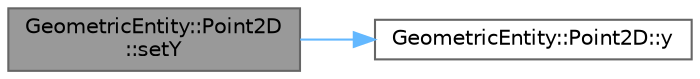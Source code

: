 digraph "GeometricEntity::Point2D::setY"
{
 // LATEX_PDF_SIZE
  bgcolor="transparent";
  edge [fontname=Helvetica,fontsize=10,labelfontname=Helvetica,labelfontsize=10];
  node [fontname=Helvetica,fontsize=10,shape=box,height=0.2,width=0.4];
  rankdir="LR";
  Node1 [id="Node000001",label="GeometricEntity::Point2D\l::setY",height=0.2,width=0.4,color="gray40", fillcolor="grey60", style="filled", fontcolor="black",tooltip=" "];
  Node1 -> Node2 [id="edge1_Node000001_Node000002",color="steelblue1",style="solid",tooltip=" "];
  Node2 [id="Node000002",label="GeometricEntity::Point2D::y",height=0.2,width=0.4,color="grey40", fillcolor="white", style="filled",URL="$class_geometric_entity_1_1_point2_d.html#a1df1a03e916a36fb896231bd607f4c78",tooltip=" "];
}
